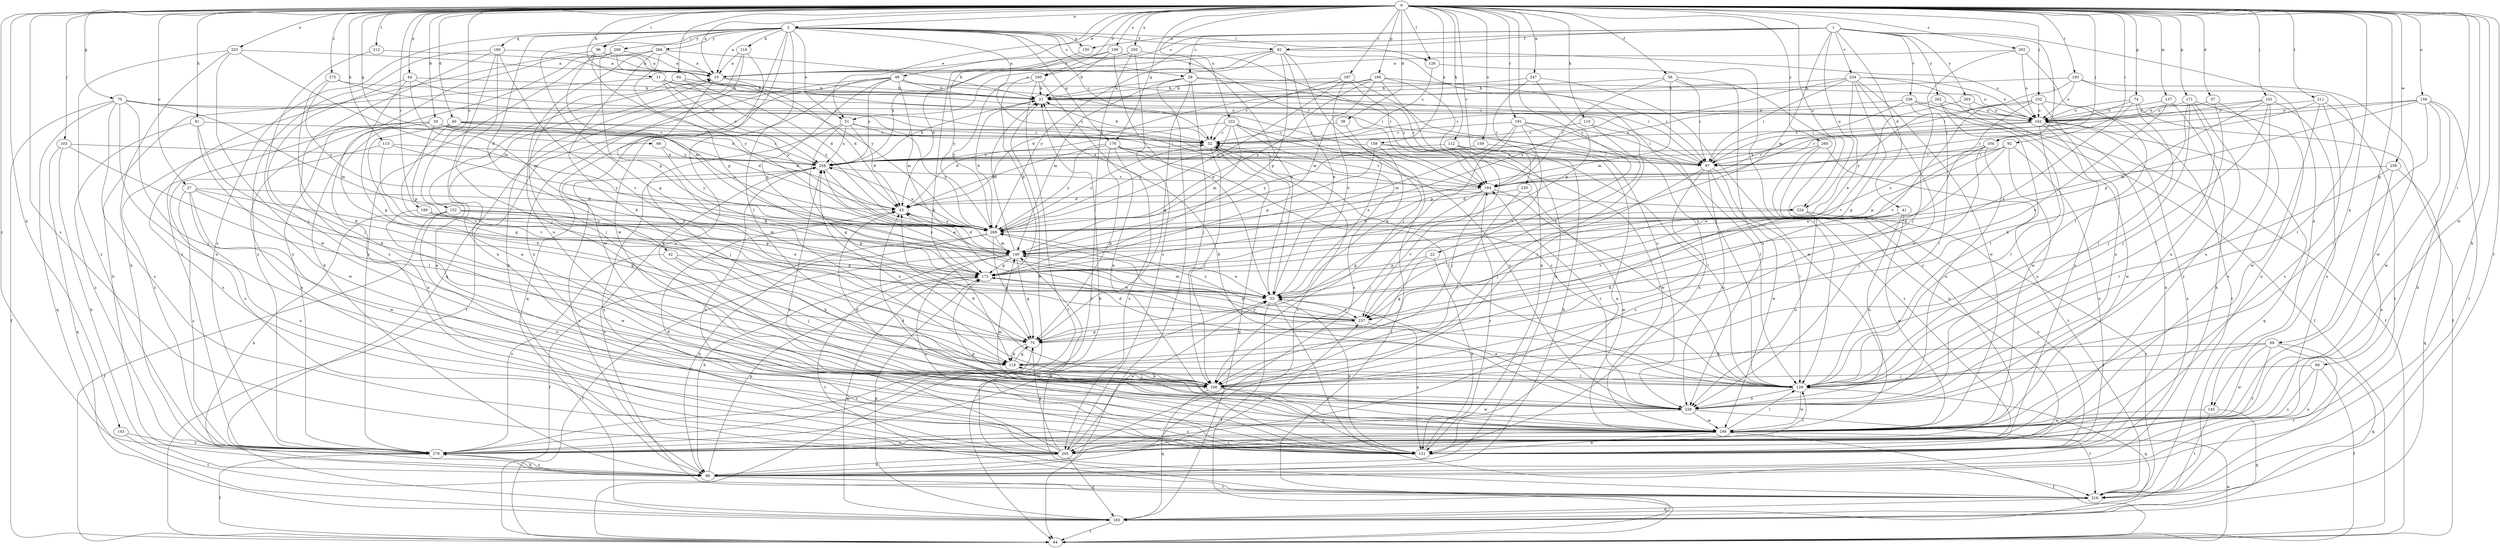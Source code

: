 strict digraph  {
0;
1;
2;
10;
11;
20;
21;
22;
27;
28;
32;
37;
38;
40;
41;
42;
43;
44;
48;
51;
53;
56;
62;
64;
66;
69;
70;
74;
75;
81;
86;
89;
92;
94;
96;
97;
101;
102;
103;
104;
108;
110;
112;
115;
116;
119;
126;
129;
137;
140;
143;
145;
150;
151;
152;
156;
158;
159;
160;
162;
166;
171;
172;
176;
180;
183;
187;
189;
191;
193;
194;
199;
202;
205;
211;
212;
216;
222;
224;
226;
230;
234;
236;
237;
239;
247;
248;
250;
253;
258;
260;
262;
265;
266;
268;
269;
275;
279;
0 -> 2  [label=a];
0 -> 10  [label=a];
0 -> 11  [label=b];
0 -> 20  [label=b];
0 -> 22  [label=c];
0 -> 27  [label=c];
0 -> 37  [label=d];
0 -> 38  [label=d];
0 -> 40  [label=d];
0 -> 44  [label=e];
0 -> 48  [label=e];
0 -> 51  [label=e];
0 -> 56  [label=f];
0 -> 66  [label=g];
0 -> 69  [label=g];
0 -> 70  [label=g];
0 -> 74  [label=g];
0 -> 81  [label=h];
0 -> 86  [label=h];
0 -> 89  [label=i];
0 -> 92  [label=i];
0 -> 94  [label=i];
0 -> 96  [label=i];
0 -> 101  [label=j];
0 -> 102  [label=j];
0 -> 103  [label=j];
0 -> 104  [label=j];
0 -> 110  [label=k];
0 -> 112  [label=k];
0 -> 115  [label=k];
0 -> 126  [label=l];
0 -> 137  [label=m];
0 -> 143  [label=n];
0 -> 145  [label=n];
0 -> 152  [label=o];
0 -> 156  [label=o];
0 -> 158  [label=o];
0 -> 159  [label=o];
0 -> 160  [label=o];
0 -> 166  [label=p];
0 -> 171  [label=p];
0 -> 176  [label=q];
0 -> 187  [label=r];
0 -> 189  [label=r];
0 -> 191  [label=r];
0 -> 193  [label=r];
0 -> 199  [label=s];
0 -> 202  [label=s];
0 -> 205  [label=s];
0 -> 211  [label=t];
0 -> 212  [label=t];
0 -> 216  [label=t];
0 -> 222  [label=u];
0 -> 224  [label=u];
0 -> 230  [label=v];
0 -> 239  [label=w];
0 -> 247  [label=w];
0 -> 248  [label=w];
0 -> 250  [label=x];
0 -> 253  [label=x];
0 -> 260  [label=y];
0 -> 275  [label=z];
0 -> 279  [label=z];
1 -> 28  [label=c];
1 -> 41  [label=d];
1 -> 51  [label=e];
1 -> 62  [label=f];
1 -> 104  [label=j];
1 -> 140  [label=m];
1 -> 145  [label=n];
1 -> 150  [label=n];
1 -> 160  [label=o];
1 -> 224  [label=u];
1 -> 234  [label=v];
1 -> 236  [label=v];
1 -> 262  [label=y];
1 -> 265  [label=y];
2 -> 10  [label=a];
2 -> 28  [label=c];
2 -> 32  [label=c];
2 -> 42  [label=d];
2 -> 51  [label=e];
2 -> 62  [label=f];
2 -> 75  [label=g];
2 -> 96  [label=i];
2 -> 116  [label=k];
2 -> 126  [label=l];
2 -> 129  [label=l];
2 -> 150  [label=n];
2 -> 176  [label=q];
2 -> 180  [label=q];
2 -> 183  [label=q];
2 -> 194  [label=r];
2 -> 224  [label=u];
2 -> 248  [label=w];
2 -> 266  [label=y];
2 -> 268  [label=y];
2 -> 279  [label=z];
10 -> 21  [label=b];
10 -> 43  [label=d];
10 -> 119  [label=k];
11 -> 21  [label=b];
11 -> 86  [label=h];
11 -> 97  [label=i];
11 -> 162  [label=o];
11 -> 258  [label=x];
11 -> 269  [label=y];
20 -> 32  [label=c];
20 -> 43  [label=d];
20 -> 97  [label=i];
20 -> 151  [label=n];
20 -> 172  [label=p];
20 -> 205  [label=s];
20 -> 258  [label=x];
20 -> 279  [label=z];
21 -> 162  [label=o];
22 -> 75  [label=g];
22 -> 151  [label=n];
22 -> 172  [label=p];
27 -> 43  [label=d];
27 -> 53  [label=e];
27 -> 75  [label=g];
27 -> 151  [label=n];
27 -> 248  [label=w];
27 -> 279  [label=z];
28 -> 21  [label=b];
28 -> 64  [label=f];
28 -> 75  [label=g];
28 -> 108  [label=j];
28 -> 140  [label=m];
28 -> 162  [label=o];
28 -> 194  [label=r];
32 -> 21  [label=b];
32 -> 108  [label=j];
32 -> 183  [label=q];
32 -> 258  [label=x];
37 -> 162  [label=o];
37 -> 205  [label=s];
37 -> 226  [label=u];
38 -> 32  [label=c];
38 -> 53  [label=e];
40 -> 32  [label=c];
40 -> 43  [label=d];
40 -> 75  [label=g];
40 -> 119  [label=k];
40 -> 151  [label=n];
40 -> 237  [label=v];
40 -> 258  [label=x];
40 -> 269  [label=y];
41 -> 119  [label=k];
41 -> 226  [label=u];
41 -> 237  [label=v];
41 -> 248  [label=w];
41 -> 269  [label=y];
42 -> 108  [label=j];
42 -> 119  [label=k];
42 -> 172  [label=p];
42 -> 279  [label=z];
43 -> 269  [label=y];
44 -> 21  [label=b];
44 -> 32  [label=c];
44 -> 75  [label=g];
44 -> 108  [label=j];
44 -> 140  [label=m];
48 -> 21  [label=b];
48 -> 64  [label=f];
48 -> 97  [label=i];
48 -> 140  [label=m];
48 -> 172  [label=p];
48 -> 183  [label=q];
48 -> 194  [label=r];
48 -> 226  [label=u];
48 -> 258  [label=x];
51 -> 32  [label=c];
51 -> 43  [label=d];
51 -> 75  [label=g];
51 -> 108  [label=j];
51 -> 258  [label=x];
51 -> 269  [label=y];
53 -> 32  [label=c];
53 -> 64  [label=f];
53 -> 140  [label=m];
53 -> 151  [label=n];
53 -> 216  [label=t];
53 -> 237  [label=v];
53 -> 258  [label=x];
56 -> 21  [label=b];
56 -> 97  [label=i];
56 -> 140  [label=m];
56 -> 194  [label=r];
56 -> 226  [label=u];
56 -> 279  [label=z];
62 -> 10  [label=a];
62 -> 53  [label=e];
62 -> 108  [label=j];
62 -> 129  [label=l];
62 -> 162  [label=o];
62 -> 172  [label=p];
62 -> 258  [label=x];
62 -> 269  [label=y];
64 -> 248  [label=w];
66 -> 258  [label=x];
66 -> 269  [label=y];
69 -> 119  [label=k];
69 -> 129  [label=l];
69 -> 183  [label=q];
69 -> 216  [label=t];
69 -> 248  [label=w];
69 -> 279  [label=z];
70 -> 64  [label=f];
70 -> 97  [label=i];
70 -> 108  [label=j];
70 -> 140  [label=m];
70 -> 162  [label=o];
70 -> 183  [label=q];
70 -> 205  [label=s];
70 -> 226  [label=u];
74 -> 53  [label=e];
74 -> 64  [label=f];
74 -> 129  [label=l];
74 -> 162  [label=o];
74 -> 194  [label=r];
75 -> 119  [label=k];
75 -> 279  [label=z];
81 -> 32  [label=c];
81 -> 119  [label=k];
81 -> 248  [label=w];
81 -> 279  [label=z];
86 -> 32  [label=c];
86 -> 162  [label=o];
86 -> 172  [label=p];
86 -> 216  [label=t];
86 -> 237  [label=v];
86 -> 258  [label=x];
86 -> 279  [label=z];
89 -> 64  [label=f];
89 -> 108  [label=j];
89 -> 151  [label=n];
89 -> 279  [label=z];
92 -> 53  [label=e];
92 -> 97  [label=i];
92 -> 151  [label=n];
92 -> 172  [label=p];
92 -> 226  [label=u];
92 -> 258  [label=x];
94 -> 21  [label=b];
94 -> 43  [label=d];
94 -> 108  [label=j];
94 -> 269  [label=y];
96 -> 10  [label=a];
96 -> 97  [label=i];
96 -> 140  [label=m];
96 -> 269  [label=y];
96 -> 279  [label=z];
97 -> 108  [label=j];
97 -> 129  [label=l];
97 -> 205  [label=s];
97 -> 226  [label=u];
97 -> 248  [label=w];
101 -> 97  [label=i];
101 -> 108  [label=j];
101 -> 162  [label=o];
101 -> 172  [label=p];
101 -> 205  [label=s];
101 -> 226  [label=u];
102 -> 75  [label=g];
102 -> 162  [label=o];
102 -> 216  [label=t];
102 -> 226  [label=u];
102 -> 237  [label=v];
102 -> 269  [label=y];
103 -> 86  [label=h];
103 -> 129  [label=l];
103 -> 183  [label=q];
103 -> 258  [label=x];
104 -> 53  [label=e];
104 -> 97  [label=i];
104 -> 108  [label=j];
104 -> 226  [label=u];
104 -> 269  [label=y];
108 -> 43  [label=d];
108 -> 119  [label=k];
108 -> 151  [label=n];
108 -> 183  [label=q];
108 -> 248  [label=w];
108 -> 258  [label=x];
110 -> 32  [label=c];
110 -> 108  [label=j];
110 -> 237  [label=v];
112 -> 86  [label=h];
112 -> 97  [label=i];
112 -> 108  [label=j];
112 -> 269  [label=y];
115 -> 205  [label=s];
115 -> 237  [label=v];
115 -> 258  [label=x];
115 -> 269  [label=y];
116 -> 10  [label=a];
116 -> 86  [label=h];
116 -> 151  [label=n];
116 -> 248  [label=w];
119 -> 75  [label=g];
119 -> 108  [label=j];
119 -> 129  [label=l];
126 -> 32  [label=c];
126 -> 129  [label=l];
129 -> 32  [label=c];
129 -> 43  [label=d];
129 -> 183  [label=q];
129 -> 226  [label=u];
129 -> 248  [label=w];
129 -> 269  [label=y];
137 -> 86  [label=h];
137 -> 162  [label=o];
137 -> 237  [label=v];
140 -> 21  [label=b];
140 -> 43  [label=d];
140 -> 53  [label=e];
140 -> 64  [label=f];
140 -> 75  [label=g];
140 -> 86  [label=h];
140 -> 151  [label=n];
140 -> 172  [label=p];
143 -> 216  [label=t];
143 -> 279  [label=z];
145 -> 183  [label=q];
145 -> 216  [label=t];
145 -> 248  [label=w];
150 -> 119  [label=k];
151 -> 194  [label=r];
151 -> 258  [label=x];
152 -> 64  [label=f];
152 -> 86  [label=h];
152 -> 140  [label=m];
152 -> 151  [label=n];
152 -> 172  [label=p];
152 -> 269  [label=y];
156 -> 86  [label=h];
156 -> 97  [label=i];
156 -> 129  [label=l];
156 -> 140  [label=m];
156 -> 162  [label=o];
156 -> 216  [label=t];
156 -> 248  [label=w];
158 -> 53  [label=e];
158 -> 129  [label=l];
158 -> 172  [label=p];
158 -> 248  [label=w];
158 -> 258  [label=x];
159 -> 151  [label=n];
159 -> 258  [label=x];
160 -> 21  [label=b];
160 -> 64  [label=f];
160 -> 151  [label=n];
160 -> 172  [label=p];
160 -> 269  [label=y];
162 -> 32  [label=c];
162 -> 129  [label=l];
162 -> 151  [label=n];
162 -> 183  [label=q];
162 -> 194  [label=r];
162 -> 248  [label=w];
166 -> 21  [label=b];
166 -> 43  [label=d];
166 -> 86  [label=h];
166 -> 97  [label=i];
166 -> 140  [label=m];
166 -> 151  [label=n];
166 -> 269  [label=y];
171 -> 108  [label=j];
171 -> 119  [label=k];
171 -> 129  [label=l];
171 -> 151  [label=n];
171 -> 162  [label=o];
171 -> 279  [label=z];
172 -> 53  [label=e];
172 -> 183  [label=q];
172 -> 216  [label=t];
176 -> 43  [label=d];
176 -> 75  [label=g];
176 -> 97  [label=i];
176 -> 129  [label=l];
176 -> 194  [label=r];
176 -> 205  [label=s];
176 -> 269  [label=y];
180 -> 10  [label=a];
180 -> 108  [label=j];
180 -> 151  [label=n];
180 -> 205  [label=s];
180 -> 237  [label=v];
180 -> 279  [label=z];
183 -> 64  [label=f];
183 -> 172  [label=p];
187 -> 21  [label=b];
187 -> 32  [label=c];
187 -> 53  [label=e];
187 -> 194  [label=r];
187 -> 226  [label=u];
187 -> 269  [label=y];
189 -> 53  [label=e];
189 -> 172  [label=p];
189 -> 248  [label=w];
189 -> 269  [label=y];
191 -> 32  [label=c];
191 -> 97  [label=i];
191 -> 129  [label=l];
191 -> 140  [label=m];
191 -> 151  [label=n];
191 -> 172  [label=p];
191 -> 237  [label=v];
193 -> 21  [label=b];
193 -> 97  [label=i];
193 -> 129  [label=l];
193 -> 162  [label=o];
193 -> 248  [label=w];
194 -> 43  [label=d];
194 -> 75  [label=g];
194 -> 108  [label=j];
194 -> 129  [label=l];
194 -> 237  [label=v];
199 -> 10  [label=a];
199 -> 21  [label=b];
199 -> 53  [label=e];
199 -> 194  [label=r];
199 -> 269  [label=y];
202 -> 10  [label=a];
202 -> 108  [label=j];
202 -> 129  [label=l];
202 -> 162  [label=o];
205 -> 10  [label=a];
205 -> 43  [label=d];
205 -> 53  [label=e];
205 -> 75  [label=g];
205 -> 86  [label=h];
205 -> 129  [label=l];
205 -> 183  [label=q];
205 -> 258  [label=x];
211 -> 162  [label=o];
211 -> 194  [label=r];
211 -> 205  [label=s];
211 -> 216  [label=t];
211 -> 248  [label=w];
212 -> 10  [label=a];
212 -> 108  [label=j];
216 -> 21  [label=b];
216 -> 140  [label=m];
216 -> 183  [label=q];
216 -> 258  [label=x];
222 -> 32  [label=c];
222 -> 43  [label=d];
222 -> 64  [label=f];
222 -> 140  [label=m];
222 -> 205  [label=s];
222 -> 226  [label=u];
222 -> 269  [label=y];
224 -> 151  [label=n];
224 -> 216  [label=t];
224 -> 226  [label=u];
224 -> 269  [label=y];
226 -> 21  [label=b];
226 -> 43  [label=d];
226 -> 53  [label=e];
226 -> 140  [label=m];
226 -> 194  [label=r];
226 -> 216  [label=t];
226 -> 248  [label=w];
226 -> 279  [label=z];
230 -> 43  [label=d];
230 -> 108  [label=j];
230 -> 248  [label=w];
234 -> 21  [label=b];
234 -> 53  [label=e];
234 -> 75  [label=g];
234 -> 97  [label=i];
234 -> 162  [label=o];
234 -> 205  [label=s];
234 -> 226  [label=u];
234 -> 248  [label=w];
234 -> 269  [label=y];
236 -> 32  [label=c];
236 -> 64  [label=f];
236 -> 97  [label=i];
236 -> 129  [label=l];
236 -> 162  [label=o];
237 -> 75  [label=g];
237 -> 151  [label=n];
237 -> 172  [label=p];
237 -> 269  [label=y];
239 -> 129  [label=l];
239 -> 151  [label=n];
239 -> 183  [label=q];
239 -> 194  [label=r];
247 -> 21  [label=b];
247 -> 172  [label=p];
247 -> 194  [label=r];
247 -> 248  [label=w];
248 -> 10  [label=a];
248 -> 43  [label=d];
248 -> 64  [label=f];
248 -> 129  [label=l];
248 -> 151  [label=n];
248 -> 172  [label=p];
248 -> 205  [label=s];
248 -> 279  [label=z];
250 -> 10  [label=a];
250 -> 43  [label=d];
250 -> 53  [label=e];
250 -> 64  [label=f];
250 -> 205  [label=s];
253 -> 10  [label=a];
253 -> 86  [label=h];
253 -> 140  [label=m];
253 -> 248  [label=w];
253 -> 279  [label=z];
258 -> 21  [label=b];
258 -> 53  [label=e];
258 -> 151  [label=n];
258 -> 194  [label=r];
260 -> 151  [label=n];
260 -> 205  [label=s];
260 -> 216  [label=t];
260 -> 258  [label=x];
262 -> 129  [label=l];
262 -> 162  [label=o];
262 -> 248  [label=w];
262 -> 258  [label=x];
265 -> 64  [label=f];
265 -> 162  [label=o];
265 -> 237  [label=v];
266 -> 10  [label=a];
266 -> 21  [label=b];
266 -> 119  [label=k];
266 -> 172  [label=p];
266 -> 226  [label=u];
266 -> 279  [label=z];
268 -> 10  [label=a];
268 -> 86  [label=h];
268 -> 172  [label=p];
268 -> 269  [label=y];
268 -> 279  [label=z];
269 -> 21  [label=b];
269 -> 32  [label=c];
269 -> 64  [label=f];
269 -> 75  [label=g];
269 -> 86  [label=h];
269 -> 140  [label=m];
269 -> 258  [label=x];
275 -> 21  [label=b];
275 -> 32  [label=c];
275 -> 119  [label=k];
275 -> 269  [label=y];
279 -> 21  [label=b];
279 -> 53  [label=e];
279 -> 64  [label=f];
279 -> 86  [label=h];
}

